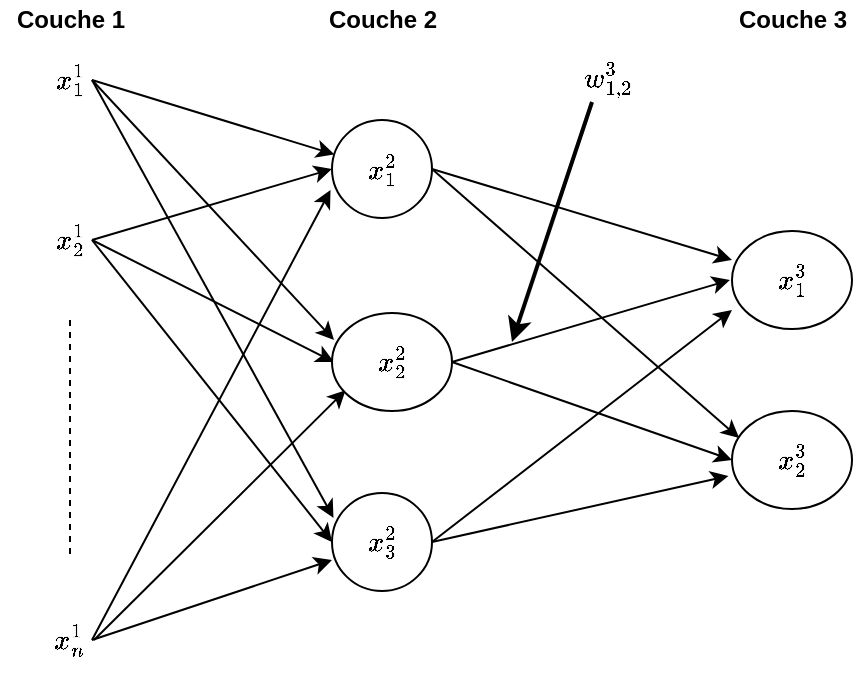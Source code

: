 <mxfile version="12.4.9" type="device"><diagram id="P_MoxVko4eVaTTqNdiFI" name="Page-1"><mxGraphModel dx="454" dy="761" grid="1" gridSize="10" guides="1" tooltips="1" connect="1" arrows="1" fold="1" page="1" pageScale="1" pageWidth="827" pageHeight="1169" math="1" shadow="0"><root><mxCell id="0"/><mxCell id="1" parent="0"/><mxCell id="yia1wDCwWx10TxgLuCS8-9" value="$$x_1^1$$" style="text;html=1;strokeColor=none;fillColor=none;align=center;verticalAlign=middle;whiteSpace=wrap;rounded=0;" parent="1" vertex="1"><mxGeometry x="209" y="80" width="40" height="40" as="geometry"/></mxCell><mxCell id="yia1wDCwWx10TxgLuCS8-10" value="$$x_2^1$$" style="text;html=1;strokeColor=none;fillColor=none;align=center;verticalAlign=middle;whiteSpace=wrap;rounded=0;" parent="1" vertex="1"><mxGeometry x="209" y="160" width="40" height="40" as="geometry"/></mxCell><mxCell id="yia1wDCwWx10TxgLuCS8-11" value="$$x_n^1$$" style="text;html=1;strokeColor=none;fillColor=none;align=center;verticalAlign=middle;whiteSpace=wrap;rounded=0;" parent="1" vertex="1"><mxGeometry x="209" y="360" width="40" height="40" as="geometry"/></mxCell><mxCell id="yia1wDCwWx10TxgLuCS8-16" value="" style="endArrow=classic;html=1;exitX=1;exitY=0.5;exitDx=0;exitDy=0;" parent="1" edge="1"><mxGeometry width="50" height="50" relative="1" as="geometry"><mxPoint x="240" y="100" as="sourcePoint"/><mxPoint x="361" y="230" as="targetPoint"/></mxGeometry></mxCell><mxCell id="yia1wDCwWx10TxgLuCS8-17" value="" style="endArrow=classic;html=1;exitX=1;exitY=0.5;exitDx=0;exitDy=0;entryX=0;entryY=0.5;entryDx=0;entryDy=0;" parent="1" edge="1"><mxGeometry width="50" height="50" relative="1" as="geometry"><mxPoint x="240" y="180" as="sourcePoint"/><mxPoint x="361" y="241" as="targetPoint"/></mxGeometry></mxCell><mxCell id="yia1wDCwWx10TxgLuCS8-18" value="" style="endArrow=classic;html=1;exitX=1;exitY=0.5;exitDx=0;exitDy=0;" parent="1" edge="1"><mxGeometry width="50" height="50" relative="1" as="geometry"><mxPoint x="241" y="380" as="sourcePoint"/><mxPoint x="366.807" y="255.091" as="targetPoint"/></mxGeometry></mxCell><mxCell id="yia1wDCwWx10TxgLuCS8-19" value="" style="endArrow=none;dashed=1;html=1;targetPerimeterSpacing=0;jumpSize=10;" parent="1" edge="1"><mxGeometry width="50" height="50" relative="1" as="geometry"><mxPoint x="229" y="220" as="sourcePoint"/><mxPoint x="229" y="340" as="targetPoint"/></mxGeometry></mxCell><mxCell id="kmkr1EWjFc9advBvlqGS-1" value="$$x_1^2$$" style="ellipse;whiteSpace=wrap;html=1;" parent="1" vertex="1"><mxGeometry x="360" y="120" width="50" height="49" as="geometry"/></mxCell><mxCell id="kmkr1EWjFc9advBvlqGS-2" value="$$x_2^2$$" style="ellipse;whiteSpace=wrap;html=1;" parent="1" vertex="1"><mxGeometry x="360" y="216.5" width="60" height="49" as="geometry"/></mxCell><mxCell id="kmkr1EWjFc9advBvlqGS-3" value="$$x_3^2$$" style="ellipse;whiteSpace=wrap;html=1;" parent="1" vertex="1"><mxGeometry x="360" y="306.5" width="50" height="49" as="geometry"/></mxCell><mxCell id="kmkr1EWjFc9advBvlqGS-4" value="" style="endArrow=classic;html=1;" parent="1" target="kmkr1EWjFc9advBvlqGS-1" edge="1"><mxGeometry width="50" height="50" relative="1" as="geometry"><mxPoint x="240" y="100" as="sourcePoint"/><mxPoint x="260" y="420" as="targetPoint"/></mxGeometry></mxCell><mxCell id="kmkr1EWjFc9advBvlqGS-5" value="" style="endArrow=classic;html=1;entryX=0;entryY=0.5;entryDx=0;entryDy=0;" parent="1" target="kmkr1EWjFc9advBvlqGS-1" edge="1"><mxGeometry width="50" height="50" relative="1" as="geometry"><mxPoint x="240" y="180" as="sourcePoint"/><mxPoint x="260" y="420" as="targetPoint"/></mxGeometry></mxCell><mxCell id="kmkr1EWjFc9advBvlqGS-6" value="" style="endArrow=classic;html=1;entryX=-0.015;entryY=0.714;entryDx=0;entryDy=0;entryPerimeter=0;" parent="1" target="kmkr1EWjFc9advBvlqGS-1" edge="1"><mxGeometry width="50" height="50" relative="1" as="geometry"><mxPoint x="240" y="380" as="sourcePoint"/><mxPoint x="260" y="420" as="targetPoint"/></mxGeometry></mxCell><mxCell id="kmkr1EWjFc9advBvlqGS-7" value="" style="endArrow=classic;html=1;entryX=0.015;entryY=0.255;entryDx=0;entryDy=0;entryPerimeter=0;" parent="1" target="kmkr1EWjFc9advBvlqGS-3" edge="1"><mxGeometry width="50" height="50" relative="1" as="geometry"><mxPoint x="240" y="100" as="sourcePoint"/><mxPoint x="260" y="420" as="targetPoint"/></mxGeometry></mxCell><mxCell id="kmkr1EWjFc9advBvlqGS-8" value="" style="endArrow=classic;html=1;entryX=0;entryY=0.5;entryDx=0;entryDy=0;" parent="1" target="kmkr1EWjFc9advBvlqGS-3" edge="1"><mxGeometry width="50" height="50" relative="1" as="geometry"><mxPoint x="240" y="180" as="sourcePoint"/><mxPoint x="260" y="420" as="targetPoint"/></mxGeometry></mxCell><mxCell id="kmkr1EWjFc9advBvlqGS-9" value="" style="endArrow=classic;html=1;entryX=0;entryY=0.684;entryDx=0;entryDy=0;entryPerimeter=0;" parent="1" target="kmkr1EWjFc9advBvlqGS-3" edge="1"><mxGeometry width="50" height="50" relative="1" as="geometry"><mxPoint x="240" y="380" as="sourcePoint"/><mxPoint x="260" y="420" as="targetPoint"/></mxGeometry></mxCell><mxCell id="kmkr1EWjFc9advBvlqGS-10" value="$$x_1^3$$" style="ellipse;whiteSpace=wrap;html=1;" parent="1" vertex="1"><mxGeometry x="560" y="175.5" width="60" height="49" as="geometry"/></mxCell><mxCell id="kmkr1EWjFc9advBvlqGS-12" value="$$x_2^3$$" style="ellipse;whiteSpace=wrap;html=1;" parent="1" vertex="1"><mxGeometry x="560" y="265.5" width="60" height="49" as="geometry"/></mxCell><mxCell id="kmkr1EWjFc9advBvlqGS-13" value="" style="endArrow=classic;html=1;exitX=1;exitY=0.5;exitDx=0;exitDy=0;" parent="1" source="kmkr1EWjFc9advBvlqGS-1" edge="1"><mxGeometry width="50" height="50" relative="1" as="geometry"><mxPoint x="260" y="470" as="sourcePoint"/><mxPoint x="560" y="190" as="targetPoint"/></mxGeometry></mxCell><mxCell id="kmkr1EWjFc9advBvlqGS-14" value="" style="endArrow=classic;html=1;exitX=1;exitY=0.5;exitDx=0;exitDy=0;" parent="1" source="kmkr1EWjFc9advBvlqGS-2" edge="1"><mxGeometry width="50" height="50" relative="1" as="geometry"><mxPoint x="430" y="240" as="sourcePoint"/><mxPoint x="559" y="200" as="targetPoint"/></mxGeometry></mxCell><mxCell id="kmkr1EWjFc9advBvlqGS-15" value="" style="endArrow=classic;html=1;exitX=1;exitY=0.5;exitDx=0;exitDy=0;entryX=0;entryY=0.806;entryDx=0;entryDy=0;entryPerimeter=0;" parent="1" source="kmkr1EWjFc9advBvlqGS-3" target="kmkr1EWjFc9advBvlqGS-10" edge="1"><mxGeometry width="50" height="50" relative="1" as="geometry"><mxPoint x="260" y="470" as="sourcePoint"/><mxPoint x="310" y="420" as="targetPoint"/></mxGeometry></mxCell><mxCell id="kmkr1EWjFc9advBvlqGS-16" value="" style="endArrow=classic;html=1;exitX=1;exitY=0.5;exitDx=0;exitDy=0;entryX=0.06;entryY=0.276;entryDx=0;entryDy=0;entryPerimeter=0;" parent="1" source="kmkr1EWjFc9advBvlqGS-1" target="kmkr1EWjFc9advBvlqGS-12" edge="1"><mxGeometry width="50" height="50" relative="1" as="geometry"><mxPoint x="260" y="470" as="sourcePoint"/><mxPoint x="310" y="420" as="targetPoint"/></mxGeometry></mxCell><mxCell id="kmkr1EWjFc9advBvlqGS-17" value="" style="endArrow=classic;html=1;entryX=0;entryY=0.5;entryDx=0;entryDy=0;exitX=1;exitY=0.5;exitDx=0;exitDy=0;" parent="1" source="kmkr1EWjFc9advBvlqGS-2" target="kmkr1EWjFc9advBvlqGS-12" edge="1"><mxGeometry width="50" height="50" relative="1" as="geometry"><mxPoint x="430" y="240" as="sourcePoint"/><mxPoint x="310" y="420" as="targetPoint"/></mxGeometry></mxCell><mxCell id="kmkr1EWjFc9advBvlqGS-18" value="" style="endArrow=classic;html=1;exitX=1;exitY=0.5;exitDx=0;exitDy=0;entryX=-0.03;entryY=0.663;entryDx=0;entryDy=0;entryPerimeter=0;" parent="1" source="kmkr1EWjFc9advBvlqGS-3" target="kmkr1EWjFc9advBvlqGS-12" edge="1"><mxGeometry width="50" height="50" relative="1" as="geometry"><mxPoint x="260" y="470" as="sourcePoint"/><mxPoint x="310" y="420" as="targetPoint"/></mxGeometry></mxCell><mxCell id="dlrttVbVt91JNqhIxoHD-4" value="" style="endArrow=classic;html=1;rounded=1;strokeWidth=2;" parent="1" edge="1"><mxGeometry width="50" height="50" relative="1" as="geometry"><mxPoint x="490" y="111" as="sourcePoint"/><mxPoint x="450" y="231" as="targetPoint"/></mxGeometry></mxCell><mxCell id="dlrttVbVt91JNqhIxoHD-5" value="$$w_{1,2}^3$$" style="text;html=1;strokeColor=none;fillColor=none;align=center;verticalAlign=middle;whiteSpace=wrap;rounded=0;" parent="1" vertex="1"><mxGeometry x="478" y="80" width="40" height="40" as="geometry"/></mxCell><mxCell id="aP4KmJMoyk2QFSlnLRNK-1" value="&lt;b&gt;Couche 1&lt;/b&gt;" style="text;html=1;align=center;verticalAlign=middle;resizable=0;points=[];autosize=1;" parent="1" vertex="1"><mxGeometry x="194" y="60" width="70" height="20" as="geometry"/></mxCell><mxCell id="aP4KmJMoyk2QFSlnLRNK-2" value="&lt;b&gt;Couche 2&lt;/b&gt;" style="text;html=1;align=center;verticalAlign=middle;resizable=0;points=[];autosize=1;" parent="1" vertex="1"><mxGeometry x="350" y="60" width="70" height="20" as="geometry"/></mxCell><mxCell id="aP4KmJMoyk2QFSlnLRNK-3" value="&lt;b&gt;Couche 3&lt;/b&gt;" style="text;html=1;align=center;verticalAlign=middle;resizable=0;points=[];autosize=1;" parent="1" vertex="1"><mxGeometry x="555" y="60" width="70" height="20" as="geometry"/></mxCell></root></mxGraphModel></diagram></mxfile>
